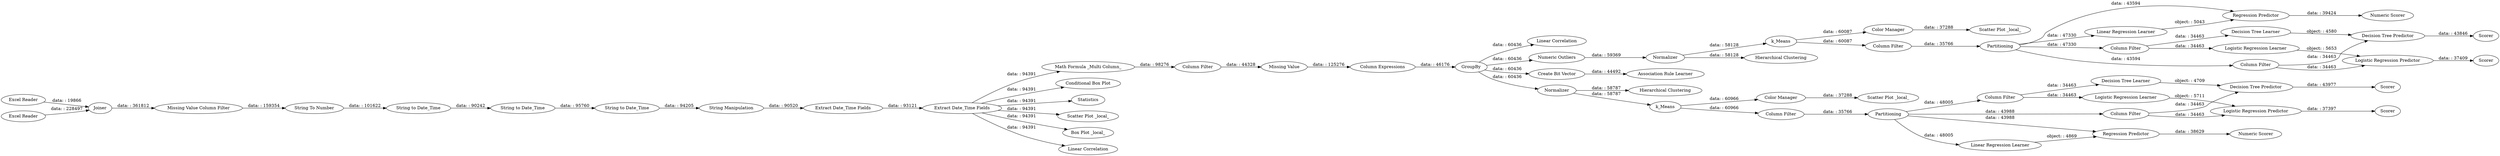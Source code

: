 digraph {
	"334090559380152137_53" [label="Linear Correlation"]
	"334090559380152137_40" [label="Color Manager"]
	"334090559380152137_50" [label="Linear Regression Learner"]
	"334090559380152137_14" [label="String Manipulation"]
	"334090559380152137_5" [label=Joiner]
	"334090559380152137_68" [label=Scorer]
	"334090559380152137_65" [label="Column Filter"]
	"334090559380152137_71" [label="Logistic Regression Predictor"]
	"334090559380152137_64" [label=Scorer]
	"334090559380152137_66" [label="Decision Tree Predictor"]
	"334090559380152137_25" [label="Conditional Box Plot"]
	"334090559380152137_75" [label="Logistic Regression Predictor"]
	"334090559380152137_74" [label=Scorer]
	"334090559380152137_29" [label=GroupBy]
	"334090559380152137_72" [label=Scorer]
	"334090559380152137_44" [label="Scatter Plot _local_"]
	"334090559380152137_46" [label="Association Rule Learner"]
	"334090559380152137_34" [label="Column Expressions"]
	"334090559380152137_56" [label="Regression Predictor"]
	"334090559380152137_16" [label=k_Means]
	"334090559380152137_4" [label="Excel Reader"]
	"334090559380152137_58" [label=Partitioning]
	"334090559380152137_36" [label="Numeric Outliers"]
	"334090559380152137_61" [label="Column Filter"]
	"334090559380152137_73" [label="Logistic Regression Learner"]
	"334090559380152137_10" [label=Statistics]
	"334090559380152137_11" [label="Extract Date_Time Fields"]
	"334090559380152137_42" [label="Color Manager"]
	"334090559380152137_54" [label="Column Filter"]
	"334090559380152137_7" [label="Missing Value Column Filter"]
	"334090559380152137_55" [label="Column Filter"]
	"334090559380152137_28" [label="Math Formula _Multi Column_"]
	"334090559380152137_63" [label="Decision Tree Predictor"]
	"334090559380152137_59" [label="Linear Regression Learner"]
	"334090559380152137_15" [label="Hierarchical Clustering"]
	"334090559380152137_12" [label="Extract Date_Time Fields"]
	"334090559380152137_8" [label="String to Date_Time"]
	"334090559380152137_39" [label="Scatter Plot _local_"]
	"334090559380152137_27" [label="Column Filter"]
	"334090559380152137_24" [label="Scatter Plot _local_"]
	"334090559380152137_32" [label="Missing Value"]
	"334090559380152137_70" [label="Logistic Regression Learner"]
	"334090559380152137_60" [label="Decision Tree Learner"]
	"334090559380152137_57" [label="Numeric Scorer"]
	"334090559380152137_22" [label="Box Plot _local_"]
	"334090559380152137_2" [label="String To Number"]
	"334090559380152137_48" [label="Create Bit Vector"]
	"334090559380152137_52" [label="Numeric Scorer"]
	"334090559380152137_1" [label="Excel Reader"]
	"334090559380152137_41" [label=Normalizer]
	"334090559380152137_38" [label=Normalizer]
	"334090559380152137_45" [label="Hierarchical Clustering"]
	"334090559380152137_43" [label=k_Means]
	"334090559380152137_62" [label="Column Filter"]
	"334090559380152137_49" [label=Partitioning]
	"334090559380152137_67" [label="Column Filter"]
	"334090559380152137_69" [label="Decision Tree Learner"]
	"334090559380152137_9" [label="String to Date_Time"]
	"334090559380152137_26" [label="Linear Correlation"]
	"334090559380152137_3" [label="String to Date_Time"]
	"334090559380152137_51" [label="Regression Predictor"]
	"334090559380152137_51" -> "334090559380152137_52" [label="data: : 38629"]
	"334090559380152137_12" -> "334090559380152137_10" [label="data: : 94391"]
	"334090559380152137_1" -> "334090559380152137_5" [label="data: : 228497"]
	"334090559380152137_12" -> "334090559380152137_22" [label="data: : 94391"]
	"334090559380152137_36" -> "334090559380152137_38" [label="data: : 59369"]
	"334090559380152137_2" -> "334090559380152137_3" [label="data: : 101622"]
	"334090559380152137_73" -> "334090559380152137_75" [label="object: : 5653"]
	"334090559380152137_67" -> "334090559380152137_66" [label="data: : 34463"]
	"334090559380152137_27" -> "334090559380152137_32" [label="data: : 44328"]
	"334090559380152137_55" -> "334090559380152137_58" [label="data: : 35766"]
	"334090559380152137_9" -> "334090559380152137_14" [label="data: : 94205"]
	"334090559380152137_60" -> "334090559380152137_63" [label="object: : 4709"]
	"334090559380152137_61" -> "334090559380152137_70" [label="data: : 34463"]
	"334090559380152137_41" -> "334090559380152137_43" [label="data: : 58787"]
	"334090559380152137_62" -> "334090559380152137_71" [label="data: : 34463"]
	"334090559380152137_49" -> "334090559380152137_62" [label="data: : 43988"]
	"334090559380152137_41" -> "334090559380152137_45" [label="data: : 58787"]
	"334090559380152137_29" -> "334090559380152137_48" [label="data: : 60436"]
	"334090559380152137_70" -> "334090559380152137_71" [label="object: : 5711"]
	"334090559380152137_32" -> "334090559380152137_34" [label="data: : 125276"]
	"334090559380152137_40" -> "334090559380152137_39" [label="data: : 37288"]
	"334090559380152137_14" -> "334090559380152137_11" [label="data: : 90520"]
	"334090559380152137_29" -> "334090559380152137_36" [label="data: : 60436"]
	"334090559380152137_38" -> "334090559380152137_15" [label="data: : 58128"]
	"334090559380152137_49" -> "334090559380152137_50" [label="data: : 48005"]
	"334090559380152137_61" -> "334090559380152137_60" [label="data: : 34463"]
	"334090559380152137_65" -> "334090559380152137_73" [label="data: : 34463"]
	"334090559380152137_29" -> "334090559380152137_41" [label="data: : 60436"]
	"334090559380152137_59" -> "334090559380152137_56" [label="object: : 5043"]
	"334090559380152137_12" -> "334090559380152137_26" [label="data: : 94391"]
	"334090559380152137_12" -> "334090559380152137_24" [label="data: : 94391"]
	"334090559380152137_58" -> "334090559380152137_65" [label="data: : 47330"]
	"334090559380152137_65" -> "334090559380152137_69" [label="data: : 34463"]
	"334090559380152137_66" -> "334090559380152137_68" [label="data: : 43846"]
	"334090559380152137_7" -> "334090559380152137_2" [label="data: : 159354"]
	"334090559380152137_38" -> "334090559380152137_16" [label="data: : 58128"]
	"334090559380152137_67" -> "334090559380152137_75" [label="data: : 34463"]
	"334090559380152137_16" -> "334090559380152137_40" [label="data: : 60087"]
	"334090559380152137_69" -> "334090559380152137_66" [label="object: : 4580"]
	"334090559380152137_54" -> "334090559380152137_49" [label="data: : 35766"]
	"334090559380152137_8" -> "334090559380152137_9" [label="data: : 95760"]
	"334090559380152137_58" -> "334090559380152137_56" [label="data: : 43594"]
	"334090559380152137_16" -> "334090559380152137_55" [label="data: : 60087"]
	"334090559380152137_58" -> "334090559380152137_67" [label="data: : 43594"]
	"334090559380152137_3" -> "334090559380152137_8" [label="data: : 90242"]
	"334090559380152137_50" -> "334090559380152137_51" [label="object: : 4869"]
	"334090559380152137_62" -> "334090559380152137_63" [label="data: : 34463"]
	"334090559380152137_49" -> "334090559380152137_51" [label="data: : 43988"]
	"334090559380152137_29" -> "334090559380152137_53" [label="data: : 60436"]
	"334090559380152137_48" -> "334090559380152137_46" [label="data: : 44492"]
	"334090559380152137_58" -> "334090559380152137_59" [label="data: : 47330"]
	"334090559380152137_5" -> "334090559380152137_7" [label="data: : 361812"]
	"334090559380152137_11" -> "334090559380152137_12" [label="data: : 93121"]
	"334090559380152137_63" -> "334090559380152137_64" [label="data: : 43977"]
	"334090559380152137_71" -> "334090559380152137_72" [label="data: : 37397"]
	"334090559380152137_75" -> "334090559380152137_74" [label="data: : 37409"]
	"334090559380152137_43" -> "334090559380152137_54" [label="data: : 60966"]
	"334090559380152137_56" -> "334090559380152137_57" [label="data: : 39424"]
	"334090559380152137_43" -> "334090559380152137_42" [label="data: : 60966"]
	"334090559380152137_28" -> "334090559380152137_27" [label="data: : 98276"]
	"334090559380152137_49" -> "334090559380152137_61" [label="data: : 48005"]
	"334090559380152137_12" -> "334090559380152137_28" [label="data: : 94391"]
	"334090559380152137_4" -> "334090559380152137_5" [label="data: : 19866"]
	"334090559380152137_12" -> "334090559380152137_25" [label="data: : 94391"]
	"334090559380152137_42" -> "334090559380152137_44" [label="data: : 37288"]
	"334090559380152137_34" -> "334090559380152137_29" [label="data: : 46176"]
	rankdir=LR
}
